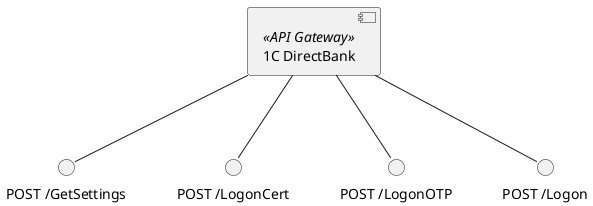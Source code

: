 @startuml 1c-directbank-components

!startsub COMPONENT
component "1C DirectBank" as 1cDirectBank <<API Gateway>>
!endsub

!startsub PUBLIC_API
interface "POST /GetSettings" as getSettings
interface "POST /LogonCert" as logonCert
interface "POST /LogonOTP" as logonOTP
interface "POST /Logon" as logon

1cDirectBank --() getSettings
1cDirectBank --() logonCert
1cDirectBank --() logonOTP
1cDirectBank --() logon
!endsub

@enduml